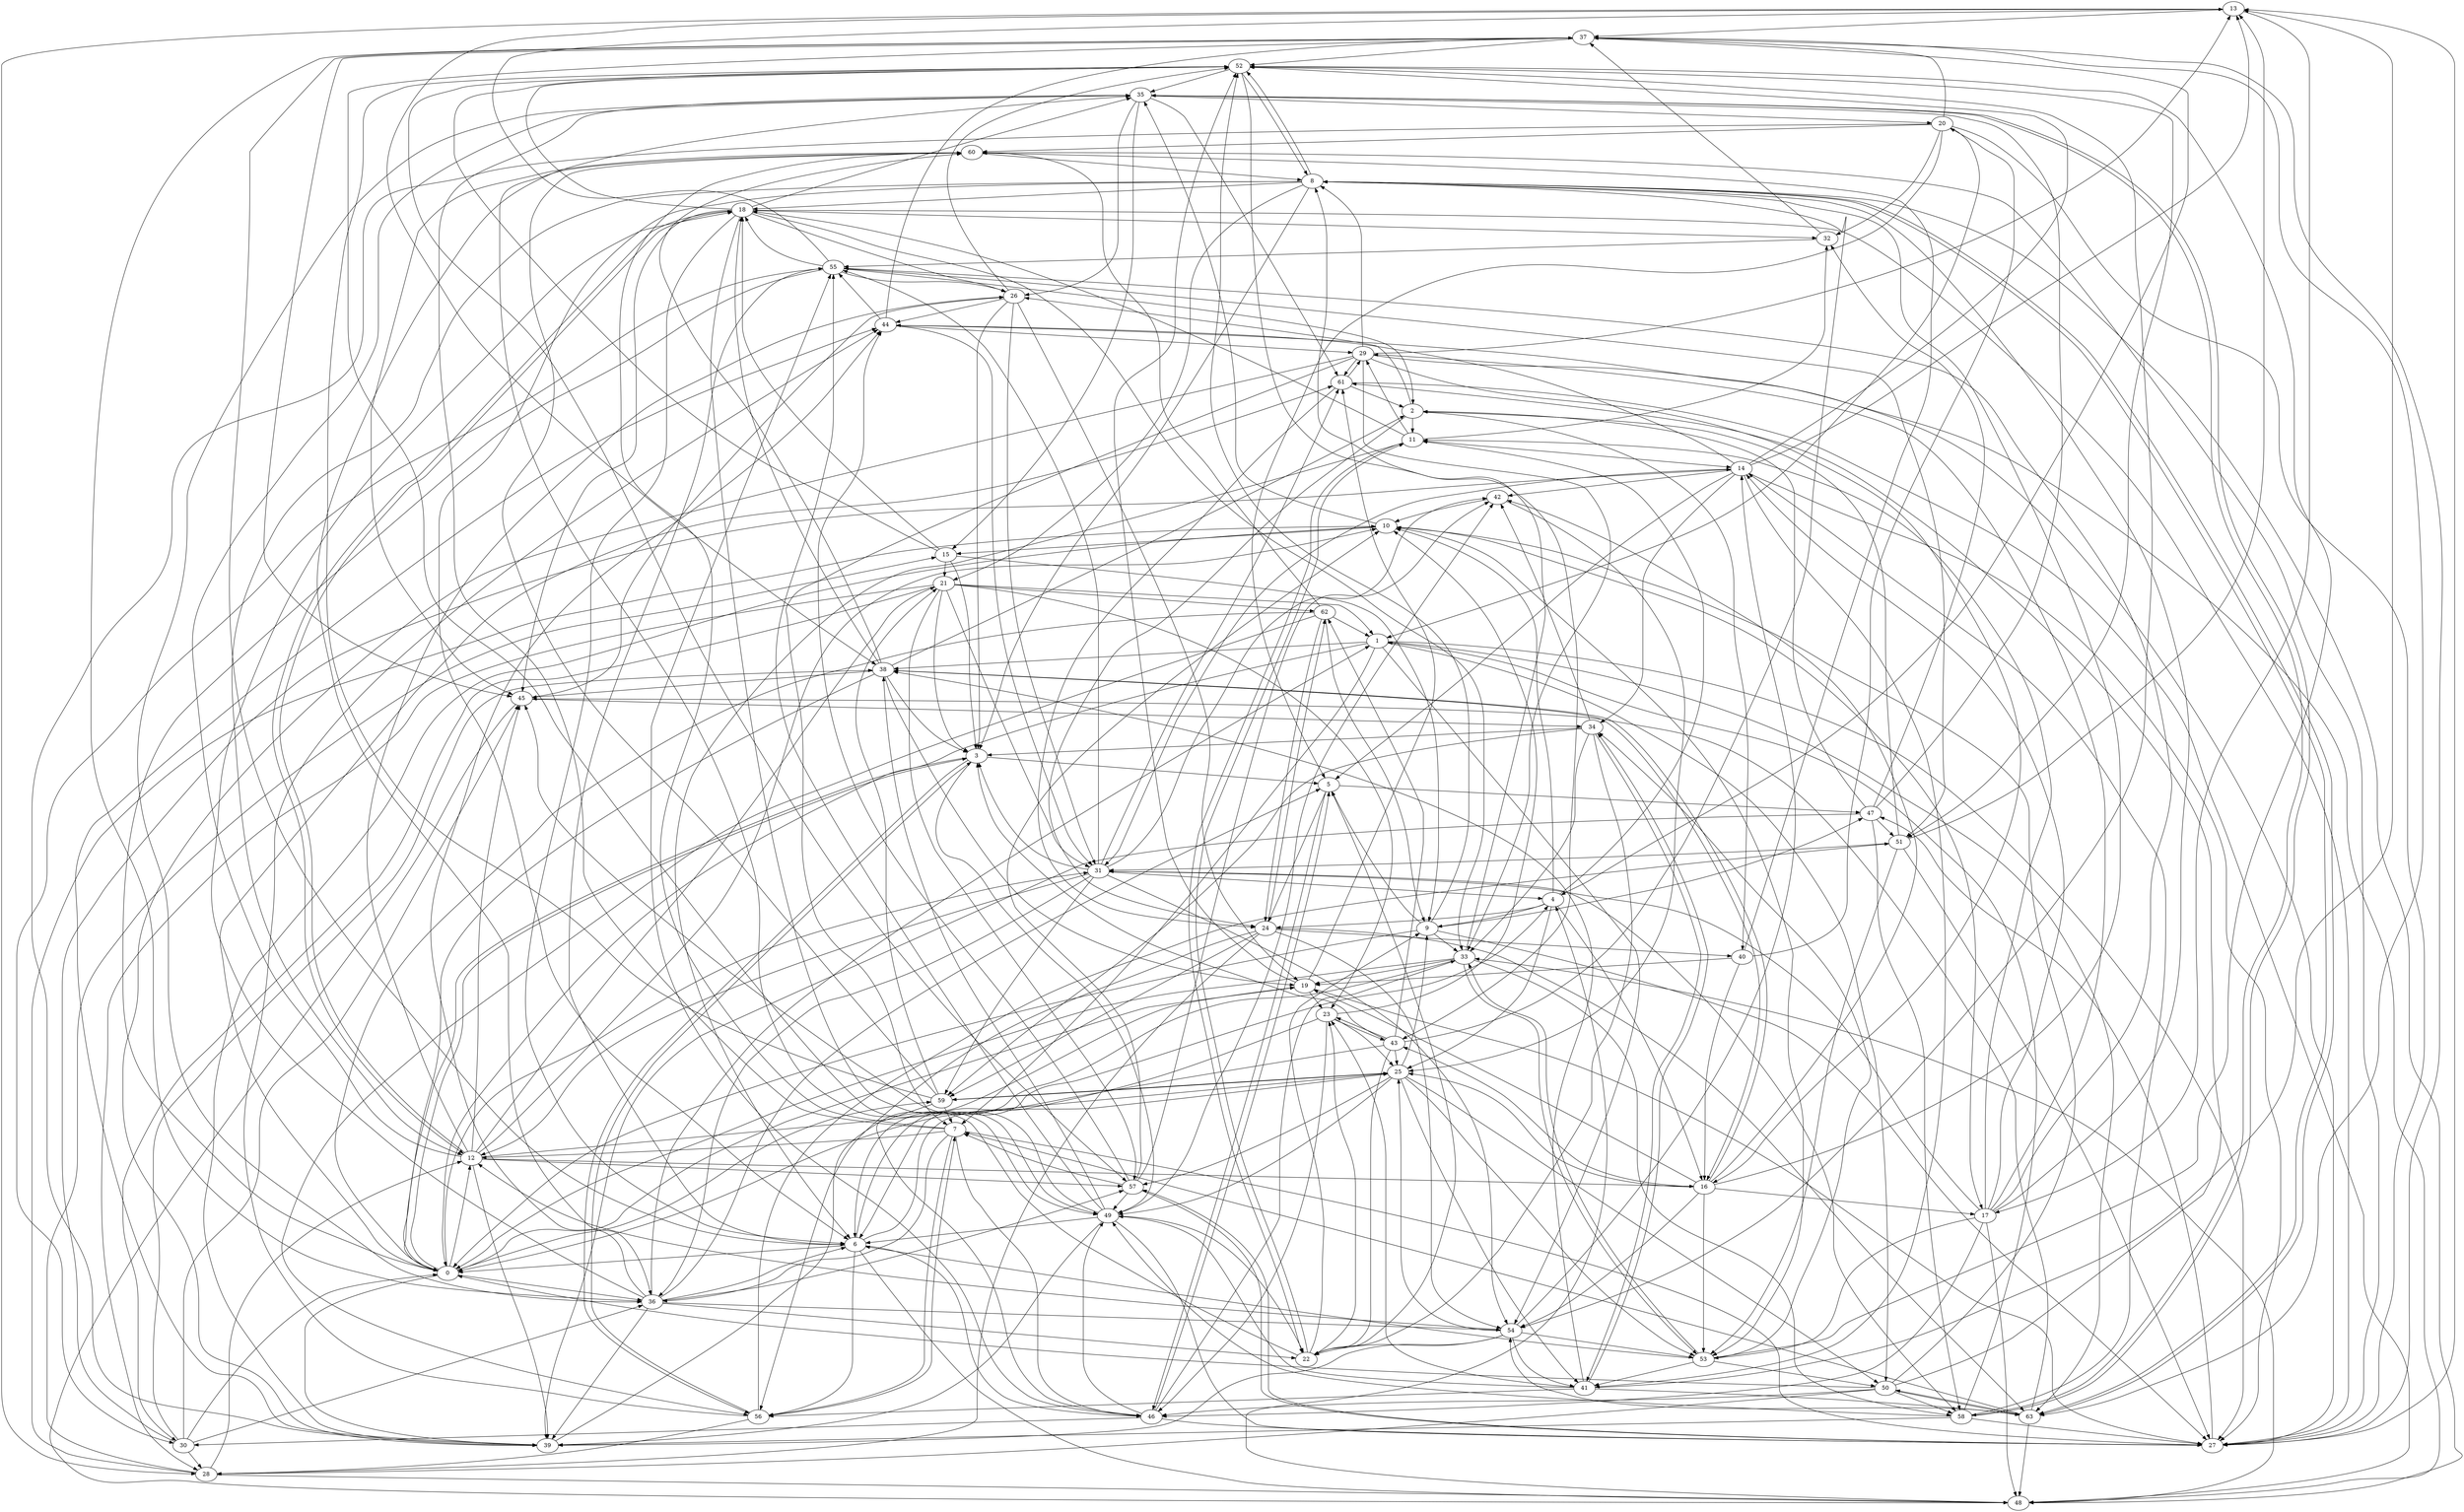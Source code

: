 digraph G {
    13 -> 37;
    62 -> 1;
    18 -> 35;
    20 -> 5;
    9 -> 52;
    38 -> 19;
    4 -> 11;
    20 -> 1;
    47 -> 2;
    2 -> 40;
    56 -> 3;
    16 -> 8;
    3 -> 0;
    17 -> 53;
    18 -> 27;
    21 -> 31;
    0 -> 19;
    33 -> 19;
    54 -> 53;
    24 -> 63;
    41 -> 63;
    18 -> 45;
    10 -> 39;
    47 -> 58;
    41 -> 49;
    34 -> 33;
    53 -> 50;
    41 -> 56;
    50 -> 58;
    46 -> 5;
    21 -> 3;
    36 -> 22;
    22 -> 5;
    41 -> 13;
    58 -> 1;
    12 -> 35;
    0 -> 31;
    17 -> 11;
    6 -> 0;
    5 -> 47;
    49 -> 39;
    16 -> 38;
    25 -> 57;
    31 -> 12;
    51 -> 13;
    17 -> 8;
    16 -> 53;
    30 -> 38;
    59 -> 7;
    51 -> 53;
    9 -> 0;
    25 -> 9;
    31 -> 42;
    20 -> 37;
    42 -> 25;
    20 -> 27;
    0 -> 36;
    2 -> 26;
    29 -> 33;
    38 -> 16;
    46 -> 55;
    24 -> 62;
    44 -> 55;
    36 -> 39;
    62 -> 24;
    29 -> 7;
    24 -> 54;
    17 -> 55;
    32 -> 37;
    28 -> 10;
    63 -> 48;
    37 -> 63;
    20 -> 39;
    25 -> 49;
    8 -> 63;
    1 -> 54;
    54 -> 25;
    52 -> 35;
    16 -> 25;
    10 -> 15;
    22 -> 9;
    29 -> 39;
    0 -> 61;
    13 -> 28;
    7 -> 12;
    12 -> 45;
    11 -> 32;
    17 -> 29;
    36 -> 18;
    19 -> 27;
    43 -> 8;
    62 -> 60;
    33 -> 8;
    11 -> 18;
    48 -> 33;
    27 -> 13;
    9 -> 27;
    11 -> 22;
    55 -> 18;
    34 -> 3;
    63 -> 45;
    35 -> 20;
    18 -> 52;
    49 -> 55;
    6 -> 4;
    18 -> 49;
    12 -> 16;
    24 -> 56;
    63 -> 8;
    22 -> 35;
    53 -> 33;
    57 -> 44;
    51 -> 27;
    47 -> 51;
    8 -> 18;
    7 -> 27;
    6 -> 56;
    18 -> 12;
    60 -> 36;
    62 -> 9;
    52 -> 43;
    54 -> 12;
    36 -> 54;
    21 -> 62;
    16 -> 43;
    33 -> 6;
    12 -> 26;
    50 -> 63;
    53 -> 34;
    50 -> 61;
    52 -> 57;
    24 -> 59;
    49 -> 42;
    7 -> 46;
    14 -> 5;
    55 -> 2;
    49 -> 45;
    15 -> 21;
    35 -> 36;
    19 -> 52;
    15 -> 52;
    58 -> 27;
    14 -> 44;
    26 -> 3;
    14 -> 13;
    0 -> 3;
    6 -> 25;
    62 -> 56;
    3 -> 5;
    38 -> 18;
    11 -> 29;
    20 -> 60;
    10 -> 35;
    17 -> 46;
    7 -> 36;
    34 -> 22;
    24 -> 28;
    49 -> 38;
    8 -> 12;
    41 -> 23;
    25 -> 41;
    26 -> 31;
    2 -> 24;
    23 -> 6;
    29 -> 61;
    24 -> 40;
    26 -> 44;
    36 -> 37;
    19 -> 23;
    25 -> 53;
    46 -> 49;
    17 -> 31;
    23 -> 25;
    43 -> 0;
    48 -> 4;
    42 -> 10;
    36 -> 44;
    34 -> 59;
    50 -> 0;
    57 -> 10;
    40 -> 19;
    55 -> 13;
    56 -> 7;
    2 -> 11;
    30 -> 28;
    0 -> 12;
    13 -> 17;
    44 -> 37;
    43 -> 23;
    37 -> 27;
    28 -> 15;
    38 -> 0;
    60 -> 8;
    59 -> 46;
    8 -> 52;
    57 -> 49;
    8 -> 48;
    62 -> 0;
    55 -> 0;
    12 -> 21;
    28 -> 12;
    34 -> 42;
    30 -> 14;
    15 -> 9;
    37 -> 52;
    36 -> 1;
    4 -> 10;
    1 -> 0;
    19 -> 61;
    46 -> 27;
    12 -> 57;
    23 -> 10;
    58 -> 14;
    11 -> 6;
    18 -> 6;
    17 -> 48;
    20 -> 32;
    21 -> 30;
    59 -> 25;
    40 -> 60;
    25 -> 59;
    57 -> 7;
    23 -> 43;
    47 -> 35;
    36 -> 6;
    46 -> 30;
    21 -> 57;
    36 -> 57;
    32 -> 55;
    63 -> 50;
    39 -> 19;
    18 -> 33;
    12 -> 39;
    63 -> 7;
    0 -> 39;
    4 -> 25;
    35 -> 61;
    33 -> 58;
    40 -> 16;
    29 -> 13;
    22 -> 11;
    4 -> 16;
    7 -> 35;
    23 -> 46;
    54 -> 41;
    15 -> 3;
    17 -> 14;
    10 -> 17;
    54 -> 14;
    43 -> 25;
    28 -> 48;
    1 -> 50;
    60 -> 45;
    30 -> 0;
    61 -> 2;
    37 -> 4;
    38 -> 60;
    50 -> 28;
    38 -> 2;
    31 -> 55;
    16 -> 42;
    8 -> 6;
    56 -> 51;
    31 -> 4;
    57 -> 27;
    35 -> 58;
    14 -> 31;
    39 -> 44;
    31 -> 36;
    40 -> 20;
    1 -> 27;
    29 -> 16;
    30 -> 45;
    58 -> 39;
    52 -> 51;
    26 -> 19;
    55 -> 26;
    6 -> 48;
    53 -> 41;
    43 -> 3;
    47 -> 39;
    55 -> 30;
    44 -> 31;
    50 -> 46;
    58 -> 35;
    21 -> 23;
    5 -> 46;
    27 -> 57;
    33 -> 53;
    12 -> 25;
    15 -> 18;
    9 -> 5;
    59 -> 52;
    8 -> 3;
    7 -> 56;
    43 -> 62;
    22 -> 23;
    29 -> 8;
    5 -> 24;
    44 -> 27;
    47 -> 32;
    14 -> 42;
    45 -> 48;
    31 -> 58;
    9 -> 47;
    12 -> 18;
    52 -> 8;
    7 -> 60;
    11 -> 14;
    52 -> 54;
    12 -> 10;
    14 -> 41;
    1 -> 63;
    31 -> 61;
    37 -> 45;
    13 -> 38;
    57 -> 42;
    33 -> 0;
    38 -> 45;
    14 -> 27;
    35 -> 26;
    37 -> 49;
    3 -> 56;
    55 -> 51;
    54 -> 22;
    49 -> 27;
    4 -> 24;
    46 -> 33;
    31 -> 59;
    8 -> 21;
    21 -> 1;
    63 -> 54;
    1 -> 38;
    35 -> 15;
    1 -> 7;
    41 -> 38;
    56 -> 44;
    49 -> 22;
    45 -> 34;
    3 -> 49;
    58 -> 49;
    18 -> 26;
    45 -> 26;
    27 -> 47;
    56 -> 28;
    21 -> 28;
    43 -> 22;
    60 -> 27;
    25 -> 50;
    50 -> 10;
    44 -> 29;
    14 -> 34;
    0 -> 59;
    61 -> 48;
    61 -> 24;
    31 -> 54;
    53 -> 52;
    18 -> 32;
    10 -> 53;
    53 -> 6;
    16 -> 54;
    34 -> 41;
    51 -> 2;
    51 -> 31;
    31 -> 3;
    6 -> 46;
    37 -> 6;
    41 -> 34;
    54 -> 39;
    59 -> 21;
    29 -> 48;
    16 -> 19;
    36 -> 5;
    26 -> 52;
    59 -> 60;
    30 -> 36;
    16 -> 17;
    38 -> 3;
    49 -> 6;
    6 -> 55;
    61 -> 29;
    14 -> 52;
    4 -> 9;
    9 -> 33;
}
